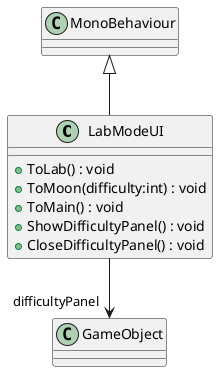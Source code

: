 @startuml
class LabModeUI {
    + ToLab() : void
    + ToMoon(difficulty:int) : void
    + ToMain() : void
    + ShowDifficultyPanel() : void
    + CloseDifficultyPanel() : void
}
MonoBehaviour <|-- LabModeUI
LabModeUI --> "difficultyPanel" GameObject
@enduml
